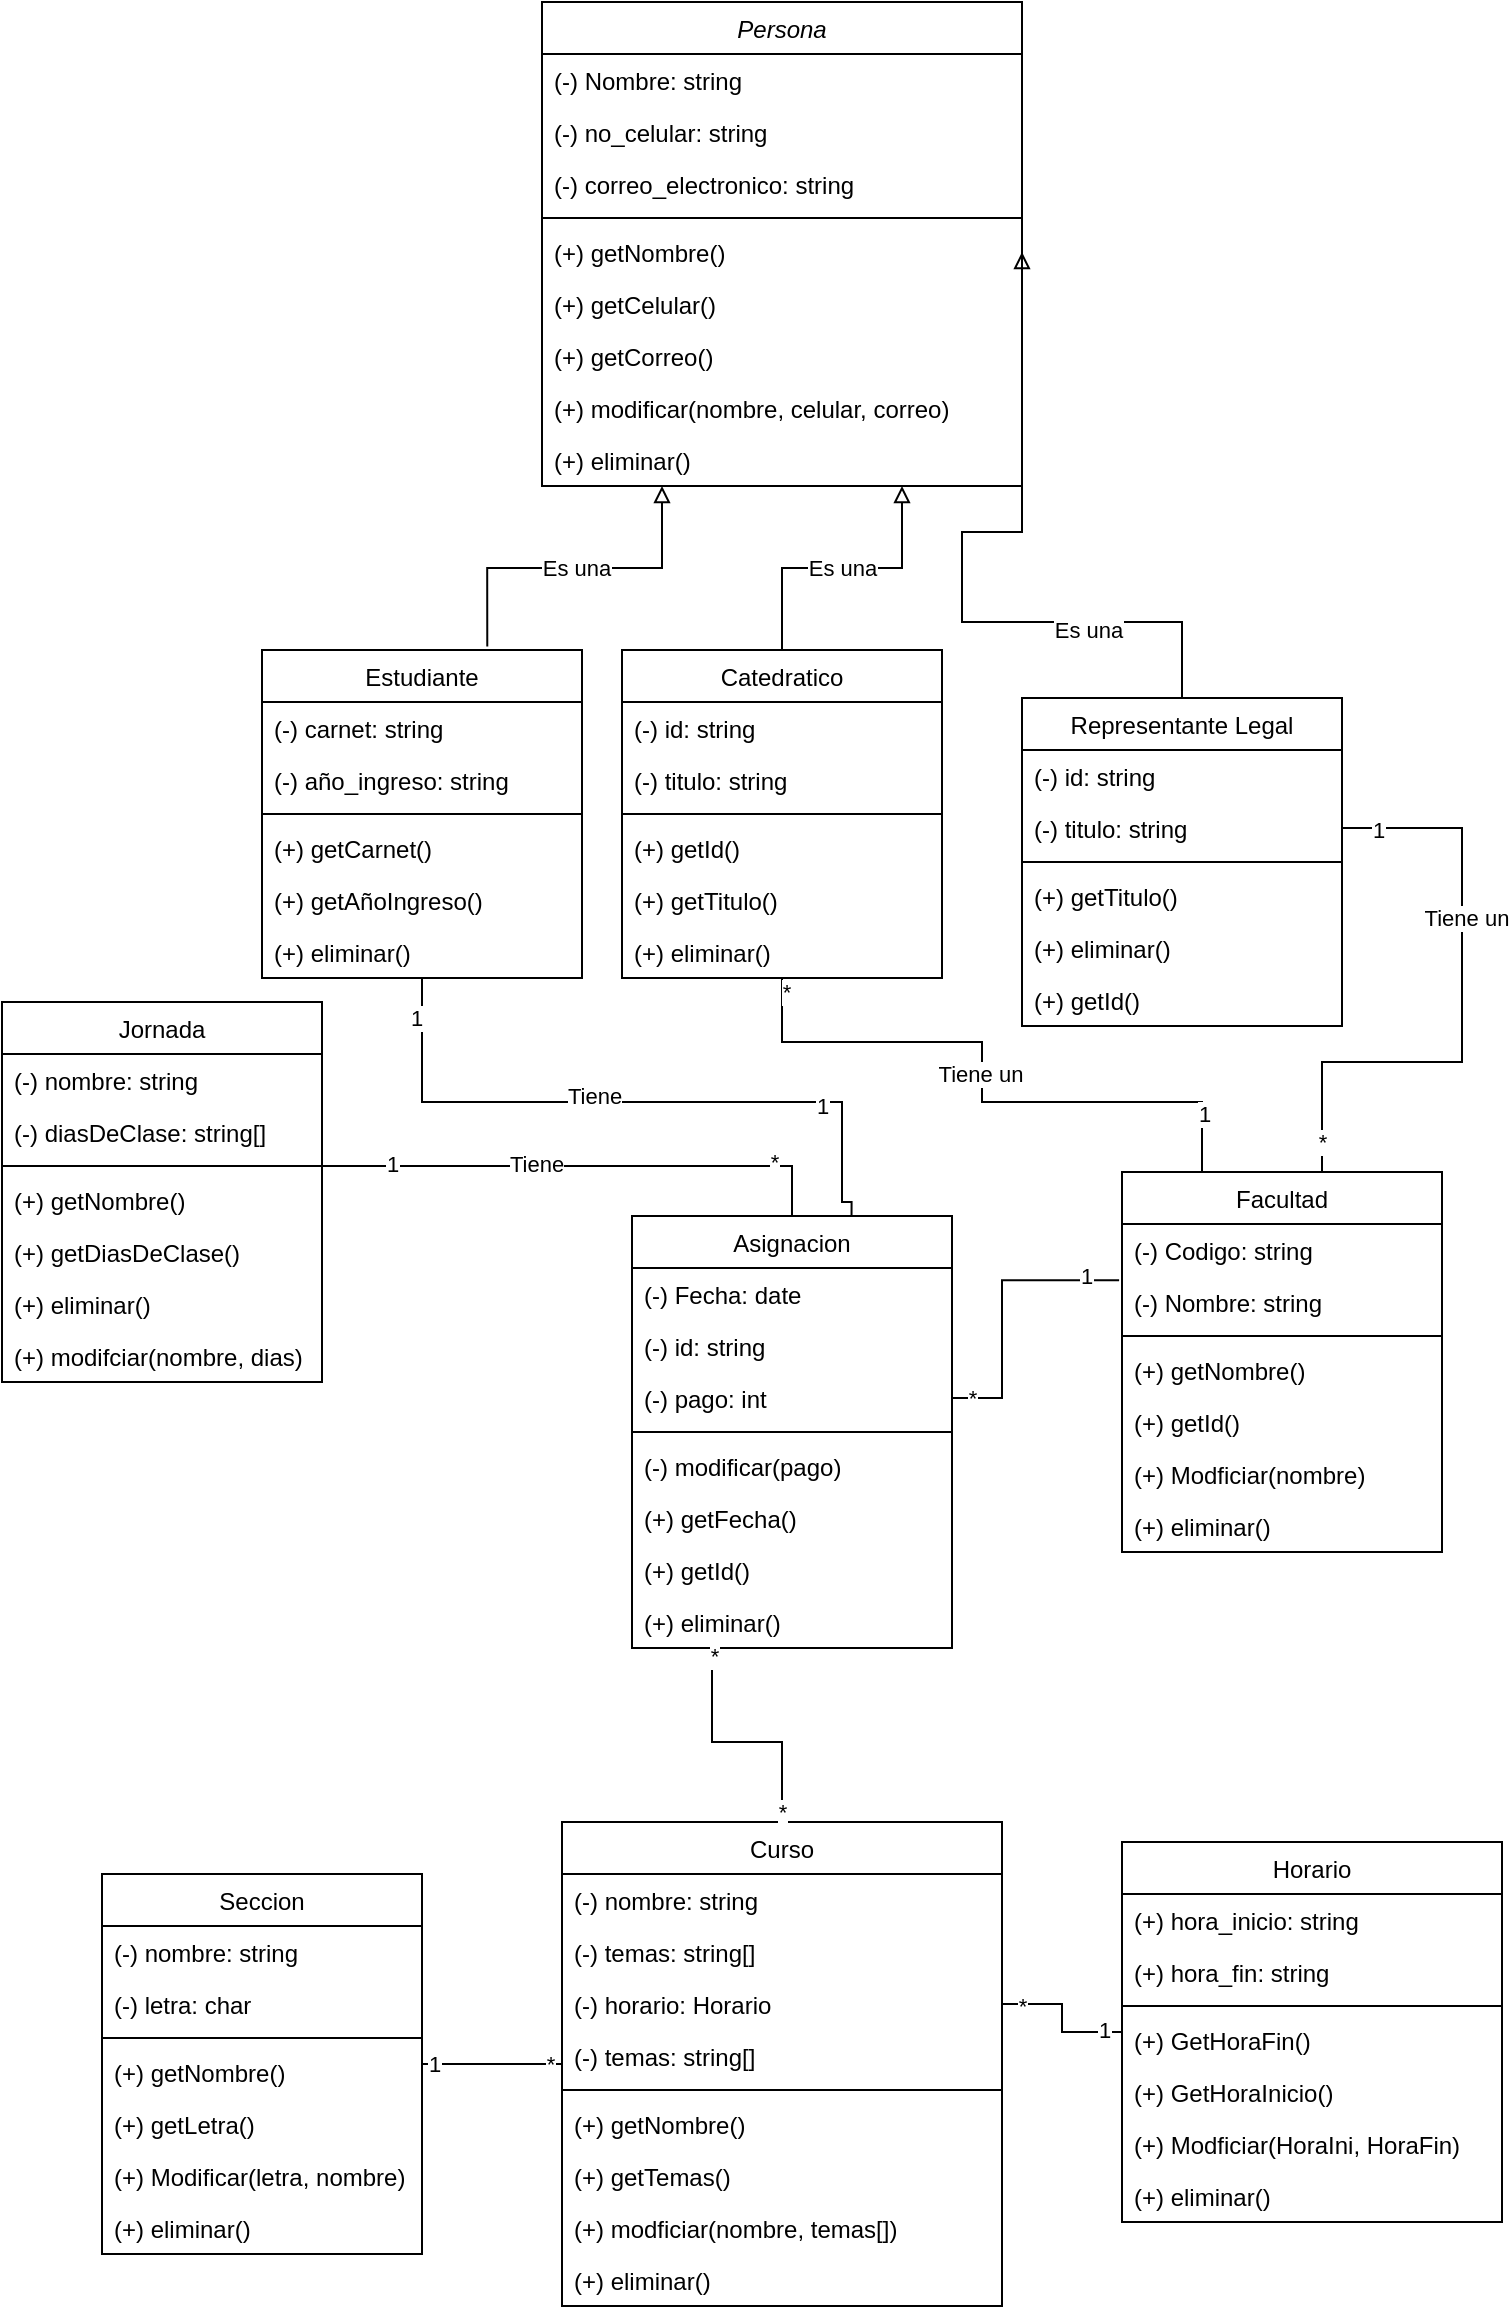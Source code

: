 <mxfile version="20.2.7" type="device"><diagram id="C5RBs43oDa-KdzZeNtuy" name="Page-1"><mxGraphModel dx="1751" dy="2691" grid="1" gridSize="10" guides="1" tooltips="1" connect="1" arrows="1" fold="1" page="1" pageScale="1" pageWidth="827" pageHeight="1169" math="0" shadow="0"><root><mxCell id="WIyWlLk6GJQsqaUBKTNV-0"/><mxCell id="WIyWlLk6GJQsqaUBKTNV-1" parent="WIyWlLk6GJQsqaUBKTNV-0"/><mxCell id="zkfFHV4jXpPFQw0GAbJ--0" value="Persona" style="swimlane;fontStyle=2;align=center;verticalAlign=top;childLayout=stackLayout;horizontal=1;startSize=26;horizontalStack=0;resizeParent=1;resizeLast=0;collapsible=1;marginBottom=0;rounded=0;shadow=0;strokeWidth=1;" parent="WIyWlLk6GJQsqaUBKTNV-1" vertex="1"><mxGeometry x="180" y="-190" width="240" height="242" as="geometry"><mxRectangle x="230" y="140" width="160" height="26" as="alternateBounds"/></mxGeometry></mxCell><mxCell id="zkfFHV4jXpPFQw0GAbJ--1" value="(-) Nombre: string" style="text;align=left;verticalAlign=top;spacingLeft=4;spacingRight=4;overflow=hidden;rotatable=0;points=[[0,0.5],[1,0.5]];portConstraint=eastwest;" parent="zkfFHV4jXpPFQw0GAbJ--0" vertex="1"><mxGeometry y="26" width="240" height="26" as="geometry"/></mxCell><mxCell id="zkfFHV4jXpPFQw0GAbJ--2" value="(-) no_celular: string" style="text;align=left;verticalAlign=top;spacingLeft=4;spacingRight=4;overflow=hidden;rotatable=0;points=[[0,0.5],[1,0.5]];portConstraint=eastwest;rounded=0;shadow=0;html=0;" parent="zkfFHV4jXpPFQw0GAbJ--0" vertex="1"><mxGeometry y="52" width="240" height="26" as="geometry"/></mxCell><mxCell id="zkfFHV4jXpPFQw0GAbJ--3" value="(-) correo_electronico: string" style="text;align=left;verticalAlign=top;spacingLeft=4;spacingRight=4;overflow=hidden;rotatable=0;points=[[0,0.5],[1,0.5]];portConstraint=eastwest;rounded=0;shadow=0;html=0;" parent="zkfFHV4jXpPFQw0GAbJ--0" vertex="1"><mxGeometry y="78" width="240" height="26" as="geometry"/></mxCell><mxCell id="zkfFHV4jXpPFQw0GAbJ--4" value="" style="line;html=1;strokeWidth=1;align=left;verticalAlign=middle;spacingTop=-1;spacingLeft=3;spacingRight=3;rotatable=0;labelPosition=right;points=[];portConstraint=eastwest;" parent="zkfFHV4jXpPFQw0GAbJ--0" vertex="1"><mxGeometry y="104" width="240" height="8" as="geometry"/></mxCell><mxCell id="zkfFHV4jXpPFQw0GAbJ--5" value="(+) getNombre()" style="text;align=left;verticalAlign=top;spacingLeft=4;spacingRight=4;overflow=hidden;rotatable=0;points=[[0,0.5],[1,0.5]];portConstraint=eastwest;" parent="zkfFHV4jXpPFQw0GAbJ--0" vertex="1"><mxGeometry y="112" width="240" height="26" as="geometry"/></mxCell><mxCell id="XWYPdq-1ARUW7mtsrhJy-68" value="(+) getCelular()" style="text;align=left;verticalAlign=top;spacingLeft=4;spacingRight=4;overflow=hidden;rotatable=0;points=[[0,0.5],[1,0.5]];portConstraint=eastwest;" parent="zkfFHV4jXpPFQw0GAbJ--0" vertex="1"><mxGeometry y="138" width="240" height="26" as="geometry"/></mxCell><mxCell id="XWYPdq-1ARUW7mtsrhJy-70" value="(+) getCorreo()" style="text;align=left;verticalAlign=top;spacingLeft=4;spacingRight=4;overflow=hidden;rotatable=0;points=[[0,0.5],[1,0.5]];portConstraint=eastwest;" parent="zkfFHV4jXpPFQw0GAbJ--0" vertex="1"><mxGeometry y="164" width="240" height="26" as="geometry"/></mxCell><mxCell id="XWYPdq-1ARUW7mtsrhJy-69" value="(+) modificar(nombre, celular, correo)" style="text;align=left;verticalAlign=top;spacingLeft=4;spacingRight=4;overflow=hidden;rotatable=0;points=[[0,0.5],[1,0.5]];portConstraint=eastwest;" parent="zkfFHV4jXpPFQw0GAbJ--0" vertex="1"><mxGeometry y="190" width="240" height="26" as="geometry"/></mxCell><mxCell id="XWYPdq-1ARUW7mtsrhJy-122" value="(+) eliminar()" style="text;align=left;verticalAlign=top;spacingLeft=4;spacingRight=4;overflow=hidden;rotatable=0;points=[[0,0.5],[1,0.5]];portConstraint=eastwest;" parent="zkfFHV4jXpPFQw0GAbJ--0" vertex="1"><mxGeometry y="216" width="240" height="26" as="geometry"/></mxCell><mxCell id="zkfFHV4jXpPFQw0GAbJ--6" value="Representante Legal" style="swimlane;fontStyle=0;align=center;verticalAlign=top;childLayout=stackLayout;horizontal=1;startSize=26;horizontalStack=0;resizeParent=1;resizeLast=0;collapsible=1;marginBottom=0;rounded=0;shadow=0;strokeWidth=1;" parent="WIyWlLk6GJQsqaUBKTNV-1" vertex="1"><mxGeometry x="420" y="158" width="160" height="164" as="geometry"><mxRectangle x="130" y="380" width="160" height="26" as="alternateBounds"/></mxGeometry></mxCell><mxCell id="XWYPdq-1ARUW7mtsrhJy-78" value="(-) id: string" style="text;align=left;verticalAlign=top;spacingLeft=4;spacingRight=4;overflow=hidden;rotatable=0;points=[[0,0.5],[1,0.5]];portConstraint=eastwest;" parent="zkfFHV4jXpPFQw0GAbJ--6" vertex="1"><mxGeometry y="26" width="160" height="26" as="geometry"/></mxCell><mxCell id="XWYPdq-1ARUW7mtsrhJy-79" value="(-) titulo: string" style="text;align=left;verticalAlign=top;spacingLeft=4;spacingRight=4;overflow=hidden;rotatable=0;points=[[0,0.5],[1,0.5]];portConstraint=eastwest;" parent="zkfFHV4jXpPFQw0GAbJ--6" vertex="1"><mxGeometry y="52" width="160" height="26" as="geometry"/></mxCell><mxCell id="zkfFHV4jXpPFQw0GAbJ--9" value="" style="line;html=1;strokeWidth=1;align=left;verticalAlign=middle;spacingTop=-1;spacingLeft=3;spacingRight=3;rotatable=0;labelPosition=right;points=[];portConstraint=eastwest;" parent="zkfFHV4jXpPFQw0GAbJ--6" vertex="1"><mxGeometry y="78" width="160" height="8" as="geometry"/></mxCell><mxCell id="XWYPdq-1ARUW7mtsrhJy-81" value="(+) getTitulo()" style="text;align=left;verticalAlign=top;spacingLeft=4;spacingRight=4;overflow=hidden;rotatable=0;points=[[0,0.5],[1,0.5]];portConstraint=eastwest;" parent="zkfFHV4jXpPFQw0GAbJ--6" vertex="1"><mxGeometry y="86" width="160" height="26" as="geometry"/></mxCell><mxCell id="XWYPdq-1ARUW7mtsrhJy-125" value="(+) eliminar()" style="text;align=left;verticalAlign=top;spacingLeft=4;spacingRight=4;overflow=hidden;rotatable=0;points=[[0,0.5],[1,0.5]];portConstraint=eastwest;" parent="zkfFHV4jXpPFQw0GAbJ--6" vertex="1"><mxGeometry y="112" width="160" height="26" as="geometry"/></mxCell><mxCell id="XWYPdq-1ARUW7mtsrhJy-80" value="(+) getId()" style="text;align=left;verticalAlign=top;spacingLeft=4;spacingRight=4;overflow=hidden;rotatable=0;points=[[0,0.5],[1,0.5]];portConstraint=eastwest;" parent="zkfFHV4jXpPFQw0GAbJ--6" vertex="1"><mxGeometry y="138" width="160" height="26" as="geometry"/></mxCell><mxCell id="XWYPdq-1ARUW7mtsrhJy-31" value="Es una" style="edgeStyle=orthogonalEdgeStyle;rounded=0;orthogonalLoop=1;jettySize=auto;html=1;endArrow=block;endFill=0;exitX=0.704;exitY=-0.011;exitDx=0;exitDy=0;exitPerimeter=0;entryX=0.25;entryY=1;entryDx=0;entryDy=0;" parent="WIyWlLk6GJQsqaUBKTNV-1" source="zkfFHV4jXpPFQw0GAbJ--13" target="zkfFHV4jXpPFQw0GAbJ--0" edge="1"><mxGeometry relative="1" as="geometry"><mxPoint x="210" y="100" as="targetPoint"/></mxGeometry></mxCell><mxCell id="XWYPdq-1ARUW7mtsrhJy-34" style="edgeStyle=orthogonalEdgeStyle;rounded=0;orthogonalLoop=1;jettySize=auto;html=1;endArrow=none;endFill=0;exitX=0.5;exitY=1;exitDx=0;exitDy=0;entryX=0.686;entryY=0.008;entryDx=0;entryDy=0;entryPerimeter=0;" parent="WIyWlLk6GJQsqaUBKTNV-1" source="zkfFHV4jXpPFQw0GAbJ--13" target="XWYPdq-1ARUW7mtsrhJy-21" edge="1"><mxGeometry relative="1" as="geometry"><mxPoint x="160" y="290" as="sourcePoint"/><mxPoint x="280" y="410" as="targetPoint"/><Array as="points"><mxPoint x="120" y="360"/><mxPoint x="330" y="360"/><mxPoint x="330" y="410"/><mxPoint x="335" y="410"/></Array></mxGeometry></mxCell><mxCell id="XWYPdq-1ARUW7mtsrhJy-35" value="1" style="edgeLabel;html=1;align=center;verticalAlign=middle;resizable=0;points=[];" parent="XWYPdq-1ARUW7mtsrhJy-34" vertex="1" connectable="0"><mxGeometry x="-0.881" y="-3" relative="1" as="geometry"><mxPoint as="offset"/></mxGeometry></mxCell><mxCell id="XWYPdq-1ARUW7mtsrhJy-36" value="1" style="edgeLabel;html=1;align=center;verticalAlign=middle;resizable=0;points=[];" parent="XWYPdq-1ARUW7mtsrhJy-34" vertex="1" connectable="0"><mxGeometry x="0.558" y="-2" relative="1" as="geometry"><mxPoint as="offset"/></mxGeometry></mxCell><mxCell id="2tqpC1CaDsVw45sl_A3p-6" value="Tiene" style="edgeLabel;html=1;align=center;verticalAlign=middle;resizable=0;points=[];" vertex="1" connectable="0" parent="XWYPdq-1ARUW7mtsrhJy-34"><mxGeometry x="-0.118" y="3" relative="1" as="geometry"><mxPoint as="offset"/></mxGeometry></mxCell><mxCell id="zkfFHV4jXpPFQw0GAbJ--13" value="Estudiante" style="swimlane;fontStyle=0;align=center;verticalAlign=top;childLayout=stackLayout;horizontal=1;startSize=26;horizontalStack=0;resizeParent=1;resizeLast=0;collapsible=1;marginBottom=0;rounded=0;shadow=0;strokeWidth=1;" parent="WIyWlLk6GJQsqaUBKTNV-1" vertex="1"><mxGeometry x="40" y="134" width="160" height="164" as="geometry"><mxRectangle x="340" y="380" width="170" height="26" as="alternateBounds"/></mxGeometry></mxCell><mxCell id="zkfFHV4jXpPFQw0GAbJ--14" value="(-) carnet: string" style="text;align=left;verticalAlign=top;spacingLeft=4;spacingRight=4;overflow=hidden;rotatable=0;points=[[0,0.5],[1,0.5]];portConstraint=eastwest;" parent="zkfFHV4jXpPFQw0GAbJ--13" vertex="1"><mxGeometry y="26" width="160" height="26" as="geometry"/></mxCell><mxCell id="XWYPdq-1ARUW7mtsrhJy-71" value="(-) año_ingreso: string" style="text;align=left;verticalAlign=top;spacingLeft=4;spacingRight=4;overflow=hidden;rotatable=0;points=[[0,0.5],[1,0.5]];portConstraint=eastwest;" parent="zkfFHV4jXpPFQw0GAbJ--13" vertex="1"><mxGeometry y="52" width="160" height="26" as="geometry"/></mxCell><mxCell id="zkfFHV4jXpPFQw0GAbJ--15" value="" style="line;html=1;strokeWidth=1;align=left;verticalAlign=middle;spacingTop=-1;spacingLeft=3;spacingRight=3;rotatable=0;labelPosition=right;points=[];portConstraint=eastwest;" parent="zkfFHV4jXpPFQw0GAbJ--13" vertex="1"><mxGeometry y="78" width="160" height="8" as="geometry"/></mxCell><mxCell id="XWYPdq-1ARUW7mtsrhJy-73" value="(+) getCarnet()" style="text;align=left;verticalAlign=top;spacingLeft=4;spacingRight=4;overflow=hidden;rotatable=0;points=[[0,0.5],[1,0.5]];portConstraint=eastwest;" parent="zkfFHV4jXpPFQw0GAbJ--13" vertex="1"><mxGeometry y="86" width="160" height="26" as="geometry"/></mxCell><mxCell id="XWYPdq-1ARUW7mtsrhJy-72" value="(+) getAñoIngreso()" style="text;align=left;verticalAlign=top;spacingLeft=4;spacingRight=4;overflow=hidden;rotatable=0;points=[[0,0.5],[1,0.5]];portConstraint=eastwest;" parent="zkfFHV4jXpPFQw0GAbJ--13" vertex="1"><mxGeometry y="112" width="160" height="26" as="geometry"/></mxCell><mxCell id="XWYPdq-1ARUW7mtsrhJy-123" value="(+) eliminar()" style="text;align=left;verticalAlign=top;spacingLeft=4;spacingRight=4;overflow=hidden;rotatable=0;points=[[0,0.5],[1,0.5]];portConstraint=eastwest;" parent="zkfFHV4jXpPFQw0GAbJ--13" vertex="1"><mxGeometry y="138" width="160" height="26" as="geometry"/></mxCell><mxCell id="XWYPdq-1ARUW7mtsrhJy-30" value="Es una" style="edgeStyle=orthogonalEdgeStyle;rounded=0;orthogonalLoop=1;jettySize=auto;html=1;endArrow=block;endFill=0;entryX=0.75;entryY=1;entryDx=0;entryDy=0;" parent="WIyWlLk6GJQsqaUBKTNV-1" source="XWYPdq-1ARUW7mtsrhJy-3" target="zkfFHV4jXpPFQw0GAbJ--0" edge="1"><mxGeometry relative="1" as="geometry"><mxPoint x="310" y="170" as="targetPoint"/></mxGeometry></mxCell><mxCell id="2tqpC1CaDsVw45sl_A3p-8" style="edgeStyle=orthogonalEdgeStyle;rounded=0;orthogonalLoop=1;jettySize=auto;html=1;entryX=0.25;entryY=0;entryDx=0;entryDy=0;endArrow=none;endFill=0;" edge="1" parent="WIyWlLk6GJQsqaUBKTNV-1" source="XWYPdq-1ARUW7mtsrhJy-3" target="XWYPdq-1ARUW7mtsrhJy-6"><mxGeometry relative="1" as="geometry"><Array as="points"><mxPoint x="300" y="330"/><mxPoint x="400" y="330"/><mxPoint x="400" y="360"/><mxPoint x="510" y="360"/></Array></mxGeometry></mxCell><mxCell id="2tqpC1CaDsVw45sl_A3p-9" value="Tiene un" style="edgeLabel;html=1;align=center;verticalAlign=middle;resizable=0;points=[];" vertex="1" connectable="0" parent="2tqpC1CaDsVw45sl_A3p-8"><mxGeometry x="-0.036" y="-1" relative="1" as="geometry"><mxPoint as="offset"/></mxGeometry></mxCell><mxCell id="2tqpC1CaDsVw45sl_A3p-10" value="1" style="edgeLabel;html=1;align=center;verticalAlign=middle;resizable=0;points=[];" vertex="1" connectable="0" parent="2tqpC1CaDsVw45sl_A3p-8"><mxGeometry x="0.811" y="1" relative="1" as="geometry"><mxPoint as="offset"/></mxGeometry></mxCell><mxCell id="2tqpC1CaDsVw45sl_A3p-11" value="*" style="edgeLabel;html=1;align=center;verticalAlign=middle;resizable=0;points=[];" vertex="1" connectable="0" parent="2tqpC1CaDsVw45sl_A3p-8"><mxGeometry x="-0.959" y="2" relative="1" as="geometry"><mxPoint as="offset"/></mxGeometry></mxCell><mxCell id="XWYPdq-1ARUW7mtsrhJy-3" value="Catedratico" style="swimlane;fontStyle=0;align=center;verticalAlign=top;childLayout=stackLayout;horizontal=1;startSize=26;horizontalStack=0;resizeParent=1;resizeLast=0;collapsible=1;marginBottom=0;rounded=0;shadow=0;strokeWidth=1;" parent="WIyWlLk6GJQsqaUBKTNV-1" vertex="1"><mxGeometry x="220" y="134" width="160" height="164" as="geometry"><mxRectangle x="340" y="380" width="170" height="26" as="alternateBounds"/></mxGeometry></mxCell><mxCell id="XWYPdq-1ARUW7mtsrhJy-4" value="(-) id: string" style="text;align=left;verticalAlign=top;spacingLeft=4;spacingRight=4;overflow=hidden;rotatable=0;points=[[0,0.5],[1,0.5]];portConstraint=eastwest;" parent="XWYPdq-1ARUW7mtsrhJy-3" vertex="1"><mxGeometry y="26" width="160" height="26" as="geometry"/></mxCell><mxCell id="XWYPdq-1ARUW7mtsrhJy-76" value="(-) titulo: string" style="text;align=left;verticalAlign=top;spacingLeft=4;spacingRight=4;overflow=hidden;rotatable=0;points=[[0,0.5],[1,0.5]];portConstraint=eastwest;" parent="XWYPdq-1ARUW7mtsrhJy-3" vertex="1"><mxGeometry y="52" width="160" height="26" as="geometry"/></mxCell><mxCell id="XWYPdq-1ARUW7mtsrhJy-5" value="" style="line;html=1;strokeWidth=1;align=left;verticalAlign=middle;spacingTop=-1;spacingLeft=3;spacingRight=3;rotatable=0;labelPosition=right;points=[];portConstraint=eastwest;" parent="XWYPdq-1ARUW7mtsrhJy-3" vertex="1"><mxGeometry y="78" width="160" height="8" as="geometry"/></mxCell><mxCell id="XWYPdq-1ARUW7mtsrhJy-77" value="(+) getId()" style="text;align=left;verticalAlign=top;spacingLeft=4;spacingRight=4;overflow=hidden;rotatable=0;points=[[0,0.5],[1,0.5]];portConstraint=eastwest;" parent="XWYPdq-1ARUW7mtsrhJy-3" vertex="1"><mxGeometry y="86" width="160" height="26" as="geometry"/></mxCell><mxCell id="XWYPdq-1ARUW7mtsrhJy-75" value="(+) getTitulo()" style="text;align=left;verticalAlign=top;spacingLeft=4;spacingRight=4;overflow=hidden;rotatable=0;points=[[0,0.5],[1,0.5]];portConstraint=eastwest;" parent="XWYPdq-1ARUW7mtsrhJy-3" vertex="1"><mxGeometry y="112" width="160" height="26" as="geometry"/></mxCell><mxCell id="XWYPdq-1ARUW7mtsrhJy-124" value="(+) eliminar()" style="text;align=left;verticalAlign=top;spacingLeft=4;spacingRight=4;overflow=hidden;rotatable=0;points=[[0,0.5],[1,0.5]];portConstraint=eastwest;" parent="XWYPdq-1ARUW7mtsrhJy-3" vertex="1"><mxGeometry y="138" width="160" height="26" as="geometry"/></mxCell><mxCell id="XWYPdq-1ARUW7mtsrhJy-44" style="edgeStyle=orthogonalEdgeStyle;rounded=0;orthogonalLoop=1;jettySize=auto;html=1;entryX=1;entryY=0.5;entryDx=0;entryDy=0;endArrow=none;endFill=0;exitX=-0.009;exitY=0.082;exitDx=0;exitDy=0;exitPerimeter=0;" parent="WIyWlLk6GJQsqaUBKTNV-1" source="XWYPdq-1ARUW7mtsrhJy-114" edge="1"><mxGeometry relative="1" as="geometry"><mxPoint x="440" y="449" as="sourcePoint"/><mxPoint x="385" y="508" as="targetPoint"/><Array as="points"><mxPoint x="410" y="449"/><mxPoint x="410" y="508"/></Array></mxGeometry></mxCell><mxCell id="XWYPdq-1ARUW7mtsrhJy-61" value="1" style="edgeLabel;html=1;align=center;verticalAlign=middle;resizable=0;points=[];" parent="XWYPdq-1ARUW7mtsrhJy-44" vertex="1" connectable="0"><mxGeometry x="-0.768" y="-2" relative="1" as="geometry"><mxPoint as="offset"/></mxGeometry></mxCell><mxCell id="XWYPdq-1ARUW7mtsrhJy-62" value="*" style="edgeLabel;html=1;align=center;verticalAlign=middle;resizable=0;points=[];" parent="XWYPdq-1ARUW7mtsrhJy-44" vertex="1" connectable="0"><mxGeometry x="0.857" relative="1" as="geometry"><mxPoint as="offset"/></mxGeometry></mxCell><mxCell id="XWYPdq-1ARUW7mtsrhJy-6" value="Facultad" style="swimlane;fontStyle=0;align=center;verticalAlign=top;childLayout=stackLayout;horizontal=1;startSize=26;horizontalStack=0;resizeParent=1;resizeLast=0;collapsible=1;marginBottom=0;rounded=0;shadow=0;strokeWidth=1;" parent="WIyWlLk6GJQsqaUBKTNV-1" vertex="1"><mxGeometry x="470" y="395" width="160" height="190" as="geometry"><mxRectangle x="340" y="380" width="170" height="26" as="alternateBounds"/></mxGeometry></mxCell><mxCell id="XWYPdq-1ARUW7mtsrhJy-119" value="(-) Codigo: string" style="text;align=left;verticalAlign=top;spacingLeft=4;spacingRight=4;overflow=hidden;rotatable=0;points=[[0,0.5],[1,0.5]];portConstraint=eastwest;" parent="XWYPdq-1ARUW7mtsrhJy-6" vertex="1"><mxGeometry y="26" width="160" height="26" as="geometry"/></mxCell><mxCell id="XWYPdq-1ARUW7mtsrhJy-114" value="(-) Nombre: string" style="text;align=left;verticalAlign=top;spacingLeft=4;spacingRight=4;overflow=hidden;rotatable=0;points=[[0,0.5],[1,0.5]];portConstraint=eastwest;" parent="XWYPdq-1ARUW7mtsrhJy-6" vertex="1"><mxGeometry y="52" width="160" height="26" as="geometry"/></mxCell><mxCell id="XWYPdq-1ARUW7mtsrhJy-8" value="" style="line;html=1;strokeWidth=1;align=left;verticalAlign=middle;spacingTop=-1;spacingLeft=3;spacingRight=3;rotatable=0;labelPosition=right;points=[];portConstraint=eastwest;" parent="XWYPdq-1ARUW7mtsrhJy-6" vertex="1"><mxGeometry y="78" width="160" height="8" as="geometry"/></mxCell><mxCell id="XWYPdq-1ARUW7mtsrhJy-115" value="(+) getNombre()" style="text;align=left;verticalAlign=top;spacingLeft=4;spacingRight=4;overflow=hidden;rotatable=0;points=[[0,0.5],[1,0.5]];portConstraint=eastwest;" parent="XWYPdq-1ARUW7mtsrhJy-6" vertex="1"><mxGeometry y="86" width="160" height="26" as="geometry"/></mxCell><mxCell id="XWYPdq-1ARUW7mtsrhJy-120" value="(+) getId()" style="text;align=left;verticalAlign=top;spacingLeft=4;spacingRight=4;overflow=hidden;rotatable=0;points=[[0,0.5],[1,0.5]];portConstraint=eastwest;" parent="XWYPdq-1ARUW7mtsrhJy-6" vertex="1"><mxGeometry y="112" width="160" height="26" as="geometry"/></mxCell><mxCell id="XWYPdq-1ARUW7mtsrhJy-121" value="(+) Modficiar(nombre)" style="text;align=left;verticalAlign=top;spacingLeft=4;spacingRight=4;overflow=hidden;rotatable=0;points=[[0,0.5],[1,0.5]];portConstraint=eastwest;" parent="XWYPdq-1ARUW7mtsrhJy-6" vertex="1"><mxGeometry y="138" width="160" height="26" as="geometry"/></mxCell><mxCell id="XWYPdq-1ARUW7mtsrhJy-131" value="(+) eliminar()" style="text;align=left;verticalAlign=top;spacingLeft=4;spacingRight=4;overflow=hidden;rotatable=0;points=[[0,0.5],[1,0.5]];portConstraint=eastwest;" parent="XWYPdq-1ARUW7mtsrhJy-6" vertex="1"><mxGeometry y="164" width="160" height="26" as="geometry"/></mxCell><mxCell id="XWYPdq-1ARUW7mtsrhJy-9" value="Curso" style="swimlane;fontStyle=0;align=center;verticalAlign=top;childLayout=stackLayout;horizontal=1;startSize=26;horizontalStack=0;resizeParent=1;resizeLast=0;collapsible=1;marginBottom=0;rounded=0;shadow=0;strokeWidth=1;" parent="WIyWlLk6GJQsqaUBKTNV-1" vertex="1"><mxGeometry x="190" y="720" width="220" height="242" as="geometry"><mxRectangle x="340" y="380" width="170" height="26" as="alternateBounds"/></mxGeometry></mxCell><mxCell id="XWYPdq-1ARUW7mtsrhJy-92" value="(-) nombre: string" style="text;align=left;verticalAlign=top;spacingLeft=4;spacingRight=4;overflow=hidden;rotatable=0;points=[[0,0.5],[1,0.5]];portConstraint=eastwest;" parent="XWYPdq-1ARUW7mtsrhJy-9" vertex="1"><mxGeometry y="26" width="220" height="26" as="geometry"/></mxCell><mxCell id="XWYPdq-1ARUW7mtsrhJy-95" value="(-) temas: string[]" style="text;align=left;verticalAlign=top;spacingLeft=4;spacingRight=4;overflow=hidden;rotatable=0;points=[[0,0.5],[1,0.5]];portConstraint=eastwest;" parent="XWYPdq-1ARUW7mtsrhJy-9" vertex="1"><mxGeometry y="52" width="220" height="26" as="geometry"/></mxCell><mxCell id="feKUanjKmg5K_oWBS_IT-1" value="(-) horario: Horario" style="text;align=left;verticalAlign=top;spacingLeft=4;spacingRight=4;overflow=hidden;rotatable=0;points=[[0,0.5],[1,0.5]];portConstraint=eastwest;" parent="XWYPdq-1ARUW7mtsrhJy-9" vertex="1"><mxGeometry y="78" width="220" height="26" as="geometry"/></mxCell><mxCell id="feKUanjKmg5K_oWBS_IT-2" value="(-) temas: string[]" style="text;align=left;verticalAlign=top;spacingLeft=4;spacingRight=4;overflow=hidden;rotatable=0;points=[[0,0.5],[1,0.5]];portConstraint=eastwest;" parent="XWYPdq-1ARUW7mtsrhJy-9" vertex="1"><mxGeometry y="104" width="220" height="26" as="geometry"/></mxCell><mxCell id="XWYPdq-1ARUW7mtsrhJy-11" value="" style="line;html=1;strokeWidth=1;align=left;verticalAlign=middle;spacingTop=-1;spacingLeft=3;spacingRight=3;rotatable=0;labelPosition=right;points=[];portConstraint=eastwest;" parent="XWYPdq-1ARUW7mtsrhJy-9" vertex="1"><mxGeometry y="130" width="220" height="8" as="geometry"/></mxCell><mxCell id="XWYPdq-1ARUW7mtsrhJy-94" value="(+) getNombre()" style="text;align=left;verticalAlign=top;spacingLeft=4;spacingRight=4;overflow=hidden;rotatable=0;points=[[0,0.5],[1,0.5]];portConstraint=eastwest;" parent="XWYPdq-1ARUW7mtsrhJy-9" vertex="1"><mxGeometry y="138" width="220" height="26" as="geometry"/></mxCell><mxCell id="XWYPdq-1ARUW7mtsrhJy-97" value="(+) getTemas()" style="text;align=left;verticalAlign=top;spacingLeft=4;spacingRight=4;overflow=hidden;rotatable=0;points=[[0,0.5],[1,0.5]];portConstraint=eastwest;" parent="XWYPdq-1ARUW7mtsrhJy-9" vertex="1"><mxGeometry y="164" width="220" height="26" as="geometry"/></mxCell><mxCell id="XWYPdq-1ARUW7mtsrhJy-98" value="(+) modficiar(nombre, temas[])" style="text;align=left;verticalAlign=top;spacingLeft=4;spacingRight=4;overflow=hidden;rotatable=0;points=[[0,0.5],[1,0.5]];portConstraint=eastwest;" parent="XWYPdq-1ARUW7mtsrhJy-9" vertex="1"><mxGeometry y="190" width="220" height="26" as="geometry"/></mxCell><mxCell id="XWYPdq-1ARUW7mtsrhJy-128" value="(+) eliminar()" style="text;align=left;verticalAlign=top;spacingLeft=4;spacingRight=4;overflow=hidden;rotatable=0;points=[[0,0.5],[1,0.5]];portConstraint=eastwest;" parent="XWYPdq-1ARUW7mtsrhJy-9" vertex="1"><mxGeometry y="216" width="220" height="26" as="geometry"/></mxCell><mxCell id="XWYPdq-1ARUW7mtsrhJy-39" style="edgeStyle=orthogonalEdgeStyle;rounded=0;orthogonalLoop=1;jettySize=auto;html=1;endArrow=none;endFill=0;" parent="WIyWlLk6GJQsqaUBKTNV-1" source="XWYPdq-1ARUW7mtsrhJy-12" target="XWYPdq-1ARUW7mtsrhJy-9" edge="1"><mxGeometry relative="1" as="geometry"/></mxCell><mxCell id="XWYPdq-1ARUW7mtsrhJy-52" value="1" style="edgeLabel;html=1;align=center;verticalAlign=middle;resizable=0;points=[];" parent="XWYPdq-1ARUW7mtsrhJy-39" vertex="1" connectable="0"><mxGeometry x="-0.822" relative="1" as="geometry"><mxPoint as="offset"/></mxGeometry></mxCell><mxCell id="XWYPdq-1ARUW7mtsrhJy-53" value="*" style="edgeLabel;html=1;align=center;verticalAlign=middle;resizable=0;points=[];" parent="XWYPdq-1ARUW7mtsrhJy-39" vertex="1" connectable="0"><mxGeometry x="0.826" relative="1" as="geometry"><mxPoint as="offset"/></mxGeometry></mxCell><mxCell id="XWYPdq-1ARUW7mtsrhJy-12" value="Seccion" style="swimlane;fontStyle=0;align=center;verticalAlign=top;childLayout=stackLayout;horizontal=1;startSize=26;horizontalStack=0;resizeParent=1;resizeLast=0;collapsible=1;marginBottom=0;rounded=0;shadow=0;strokeWidth=1;" parent="WIyWlLk6GJQsqaUBKTNV-1" vertex="1"><mxGeometry x="-40" y="746" width="160" height="190" as="geometry"><mxRectangle x="340" y="380" width="170" height="26" as="alternateBounds"/></mxGeometry></mxCell><mxCell id="XWYPdq-1ARUW7mtsrhJy-89" value="(-) nombre: string" style="text;align=left;verticalAlign=top;spacingLeft=4;spacingRight=4;overflow=hidden;rotatable=0;points=[[0,0.5],[1,0.5]];portConstraint=eastwest;" parent="XWYPdq-1ARUW7mtsrhJy-12" vertex="1"><mxGeometry y="26" width="160" height="26" as="geometry"/></mxCell><mxCell id="XWYPdq-1ARUW7mtsrhJy-13" value="(-) letra: char" style="text;align=left;verticalAlign=top;spacingLeft=4;spacingRight=4;overflow=hidden;rotatable=0;points=[[0,0.5],[1,0.5]];portConstraint=eastwest;" parent="XWYPdq-1ARUW7mtsrhJy-12" vertex="1"><mxGeometry y="52" width="160" height="26" as="geometry"/></mxCell><mxCell id="XWYPdq-1ARUW7mtsrhJy-14" value="" style="line;html=1;strokeWidth=1;align=left;verticalAlign=middle;spacingTop=-1;spacingLeft=3;spacingRight=3;rotatable=0;labelPosition=right;points=[];portConstraint=eastwest;" parent="XWYPdq-1ARUW7mtsrhJy-12" vertex="1"><mxGeometry y="78" width="160" height="8" as="geometry"/></mxCell><mxCell id="XWYPdq-1ARUW7mtsrhJy-90" value="(+) getNombre()" style="text;align=left;verticalAlign=top;spacingLeft=4;spacingRight=4;overflow=hidden;rotatable=0;points=[[0,0.5],[1,0.5]];portConstraint=eastwest;" parent="XWYPdq-1ARUW7mtsrhJy-12" vertex="1"><mxGeometry y="86" width="160" height="26" as="geometry"/></mxCell><mxCell id="XWYPdq-1ARUW7mtsrhJy-91" value="(+) getLetra()" style="text;align=left;verticalAlign=top;spacingLeft=4;spacingRight=4;overflow=hidden;rotatable=0;points=[[0,0.5],[1,0.5]];portConstraint=eastwest;" parent="XWYPdq-1ARUW7mtsrhJy-12" vertex="1"><mxGeometry y="112" width="160" height="26" as="geometry"/></mxCell><mxCell id="XWYPdq-1ARUW7mtsrhJy-107" value="(+) Modificar(letra, nombre)" style="text;align=left;verticalAlign=top;spacingLeft=4;spacingRight=4;overflow=hidden;rotatable=0;points=[[0,0.5],[1,0.5]];portConstraint=eastwest;" parent="XWYPdq-1ARUW7mtsrhJy-12" vertex="1"><mxGeometry y="138" width="160" height="26" as="geometry"/></mxCell><mxCell id="XWYPdq-1ARUW7mtsrhJy-127" value="(+) eliminar()" style="text;align=left;verticalAlign=top;spacingLeft=4;spacingRight=4;overflow=hidden;rotatable=0;points=[[0,0.5],[1,0.5]];portConstraint=eastwest;" parent="XWYPdq-1ARUW7mtsrhJy-12" vertex="1"><mxGeometry y="164" width="160" height="26" as="geometry"/></mxCell><mxCell id="XWYPdq-1ARUW7mtsrhJy-42" style="edgeStyle=orthogonalEdgeStyle;rounded=0;orthogonalLoop=1;jettySize=auto;html=1;entryX=1;entryY=0.5;entryDx=0;entryDy=0;endArrow=none;endFill=0;" parent="WIyWlLk6GJQsqaUBKTNV-1" source="XWYPdq-1ARUW7mtsrhJy-15" target="feKUanjKmg5K_oWBS_IT-1" edge="1"><mxGeometry relative="1" as="geometry"/></mxCell><mxCell id="XWYPdq-1ARUW7mtsrhJy-54" value="1" style="edgeLabel;html=1;align=center;verticalAlign=middle;resizable=0;points=[];" parent="XWYPdq-1ARUW7mtsrhJy-42" vertex="1" connectable="0"><mxGeometry x="-0.737" y="-1" relative="1" as="geometry"><mxPoint as="offset"/></mxGeometry></mxCell><mxCell id="XWYPdq-1ARUW7mtsrhJy-55" value="*" style="edgeLabel;html=1;align=center;verticalAlign=middle;resizable=0;points=[];" parent="XWYPdq-1ARUW7mtsrhJy-42" vertex="1" connectable="0"><mxGeometry x="0.738" y="1" relative="1" as="geometry"><mxPoint as="offset"/></mxGeometry></mxCell><mxCell id="XWYPdq-1ARUW7mtsrhJy-15" value="Horario" style="swimlane;fontStyle=0;align=center;verticalAlign=top;childLayout=stackLayout;horizontal=1;startSize=26;horizontalStack=0;resizeParent=1;resizeLast=0;collapsible=1;marginBottom=0;rounded=0;shadow=0;strokeWidth=1;" parent="WIyWlLk6GJQsqaUBKTNV-1" vertex="1"><mxGeometry x="470" y="730" width="190" height="190" as="geometry"><mxRectangle x="340" y="380" width="170" height="26" as="alternateBounds"/></mxGeometry></mxCell><mxCell id="XWYPdq-1ARUW7mtsrhJy-16" value="(+) hora_inicio: string" style="text;align=left;verticalAlign=top;spacingLeft=4;spacingRight=4;overflow=hidden;rotatable=0;points=[[0,0.5],[1,0.5]];portConstraint=eastwest;" parent="XWYPdq-1ARUW7mtsrhJy-15" vertex="1"><mxGeometry y="26" width="190" height="26" as="geometry"/></mxCell><mxCell id="XWYPdq-1ARUW7mtsrhJy-99" value="(+) hora_fin: string" style="text;align=left;verticalAlign=top;spacingLeft=4;spacingRight=4;overflow=hidden;rotatable=0;points=[[0,0.5],[1,0.5]];portConstraint=eastwest;" parent="XWYPdq-1ARUW7mtsrhJy-15" vertex="1"><mxGeometry y="52" width="190" height="26" as="geometry"/></mxCell><mxCell id="XWYPdq-1ARUW7mtsrhJy-17" value="" style="line;html=1;strokeWidth=1;align=left;verticalAlign=middle;spacingTop=-1;spacingLeft=3;spacingRight=3;rotatable=0;labelPosition=right;points=[];portConstraint=eastwest;" parent="XWYPdq-1ARUW7mtsrhJy-15" vertex="1"><mxGeometry y="78" width="190" height="8" as="geometry"/></mxCell><mxCell id="XWYPdq-1ARUW7mtsrhJy-100" value="(+) GetHoraFin()" style="text;align=left;verticalAlign=top;spacingLeft=4;spacingRight=4;overflow=hidden;rotatable=0;points=[[0,0.5],[1,0.5]];portConstraint=eastwest;" parent="XWYPdq-1ARUW7mtsrhJy-15" vertex="1"><mxGeometry y="86" width="190" height="26" as="geometry"/></mxCell><mxCell id="XWYPdq-1ARUW7mtsrhJy-101" value="(+) GetHoraInicio()" style="text;align=left;verticalAlign=top;spacingLeft=4;spacingRight=4;overflow=hidden;rotatable=0;points=[[0,0.5],[1,0.5]];portConstraint=eastwest;" parent="XWYPdq-1ARUW7mtsrhJy-15" vertex="1"><mxGeometry y="112" width="190" height="26" as="geometry"/></mxCell><mxCell id="XWYPdq-1ARUW7mtsrhJy-102" value="(+) Modficiar(HoraIni, HoraFin)" style="text;align=left;verticalAlign=top;spacingLeft=4;spacingRight=4;overflow=hidden;rotatable=0;points=[[0,0.5],[1,0.5]];portConstraint=eastwest;" parent="XWYPdq-1ARUW7mtsrhJy-15" vertex="1"><mxGeometry y="138" width="190" height="26" as="geometry"/></mxCell><mxCell id="XWYPdq-1ARUW7mtsrhJy-129" value="(+) eliminar()" style="text;align=left;verticalAlign=top;spacingLeft=4;spacingRight=4;overflow=hidden;rotatable=0;points=[[0,0.5],[1,0.5]];portConstraint=eastwest;" parent="XWYPdq-1ARUW7mtsrhJy-15" vertex="1"><mxGeometry y="164" width="190" height="26" as="geometry"/></mxCell><mxCell id="XWYPdq-1ARUW7mtsrhJy-18" value="Jornada" style="swimlane;fontStyle=0;align=center;verticalAlign=top;childLayout=stackLayout;horizontal=1;startSize=26;horizontalStack=0;resizeParent=1;resizeLast=0;collapsible=1;marginBottom=0;rounded=0;shadow=0;strokeWidth=1;" parent="WIyWlLk6GJQsqaUBKTNV-1" vertex="1"><mxGeometry x="-90" y="310" width="160" height="190" as="geometry"><mxRectangle x="340" y="380" width="170" height="26" as="alternateBounds"/></mxGeometry></mxCell><mxCell id="XWYPdq-1ARUW7mtsrhJy-19" value="(-) nombre: string" style="text;align=left;verticalAlign=top;spacingLeft=4;spacingRight=4;overflow=hidden;rotatable=0;points=[[0,0.5],[1,0.5]];portConstraint=eastwest;" parent="XWYPdq-1ARUW7mtsrhJy-18" vertex="1"><mxGeometry y="26" width="160" height="26" as="geometry"/></mxCell><mxCell id="XWYPdq-1ARUW7mtsrhJy-87" value="(-) diasDeClase: string[]" style="text;align=left;verticalAlign=top;spacingLeft=4;spacingRight=4;overflow=hidden;rotatable=0;points=[[0,0.5],[1,0.5]];portConstraint=eastwest;" parent="XWYPdq-1ARUW7mtsrhJy-18" vertex="1"><mxGeometry y="52" width="160" height="26" as="geometry"/></mxCell><mxCell id="XWYPdq-1ARUW7mtsrhJy-20" value="" style="line;html=1;strokeWidth=1;align=left;verticalAlign=middle;spacingTop=-1;spacingLeft=3;spacingRight=3;rotatable=0;labelPosition=right;points=[];portConstraint=eastwest;" parent="XWYPdq-1ARUW7mtsrhJy-18" vertex="1"><mxGeometry y="78" width="160" height="8" as="geometry"/></mxCell><mxCell id="XWYPdq-1ARUW7mtsrhJy-86" value="(+) getNombre()" style="text;align=left;verticalAlign=top;spacingLeft=4;spacingRight=4;overflow=hidden;rotatable=0;points=[[0,0.5],[1,0.5]];portConstraint=eastwest;" parent="XWYPdq-1ARUW7mtsrhJy-18" vertex="1"><mxGeometry y="86" width="160" height="26" as="geometry"/></mxCell><mxCell id="XWYPdq-1ARUW7mtsrhJy-88" value="(+) getDiasDeClase()" style="text;align=left;verticalAlign=top;spacingLeft=4;spacingRight=4;overflow=hidden;rotatable=0;points=[[0,0.5],[1,0.5]];portConstraint=eastwest;" parent="XWYPdq-1ARUW7mtsrhJy-18" vertex="1"><mxGeometry y="112" width="160" height="26" as="geometry"/></mxCell><mxCell id="XWYPdq-1ARUW7mtsrhJy-126" value="(+) eliminar()" style="text;align=left;verticalAlign=top;spacingLeft=4;spacingRight=4;overflow=hidden;rotatable=0;points=[[0,0.5],[1,0.5]];portConstraint=eastwest;" parent="XWYPdq-1ARUW7mtsrhJy-18" vertex="1"><mxGeometry y="138" width="160" height="26" as="geometry"/></mxCell><mxCell id="XWYPdq-1ARUW7mtsrhJy-133" value="(+) modifciar(nombre, dias)" style="text;align=left;verticalAlign=top;spacingLeft=4;spacingRight=4;overflow=hidden;rotatable=0;points=[[0,0.5],[1,0.5]];portConstraint=eastwest;" parent="XWYPdq-1ARUW7mtsrhJy-18" vertex="1"><mxGeometry y="164" width="160" height="26" as="geometry"/></mxCell><mxCell id="XWYPdq-1ARUW7mtsrhJy-45" value="" style="edgeStyle=orthogonalEdgeStyle;rounded=0;orthogonalLoop=1;jettySize=auto;html=1;endArrow=none;endFill=0;" parent="WIyWlLk6GJQsqaUBKTNV-1" source="XWYPdq-1ARUW7mtsrhJy-21" target="XWYPdq-1ARUW7mtsrhJy-20" edge="1"><mxGeometry relative="1" as="geometry"/></mxCell><mxCell id="XWYPdq-1ARUW7mtsrhJy-105" value="1" style="edgeLabel;html=1;align=center;verticalAlign=middle;resizable=0;points=[];" parent="XWYPdq-1ARUW7mtsrhJy-45" vertex="1" connectable="0"><mxGeometry x="0.735" y="-1" relative="1" as="geometry"><mxPoint as="offset"/></mxGeometry></mxCell><mxCell id="XWYPdq-1ARUW7mtsrhJy-106" value="*" style="edgeLabel;html=1;align=center;verticalAlign=middle;resizable=0;points=[];" parent="XWYPdq-1ARUW7mtsrhJy-45" vertex="1" connectable="0"><mxGeometry x="-0.737" y="-2" relative="1" as="geometry"><mxPoint as="offset"/></mxGeometry></mxCell><mxCell id="2tqpC1CaDsVw45sl_A3p-7" value="Tiene" style="edgeLabel;html=1;align=center;verticalAlign=middle;resizable=0;points=[];" vertex="1" connectable="0" parent="XWYPdq-1ARUW7mtsrhJy-45"><mxGeometry x="0.177" y="-1" relative="1" as="geometry"><mxPoint as="offset"/></mxGeometry></mxCell><mxCell id="XWYPdq-1ARUW7mtsrhJy-21" value="Asignacion" style="swimlane;fontStyle=0;align=center;verticalAlign=top;childLayout=stackLayout;horizontal=1;startSize=26;horizontalStack=0;resizeParent=1;resizeLast=0;collapsible=1;marginBottom=0;rounded=0;shadow=0;strokeWidth=1;" parent="WIyWlLk6GJQsqaUBKTNV-1" vertex="1"><mxGeometry x="225" y="417" width="160" height="216" as="geometry"><mxRectangle x="340" y="380" width="170" height="26" as="alternateBounds"/></mxGeometry></mxCell><mxCell id="XWYPdq-1ARUW7mtsrhJy-109" value="(-) Fecha: date" style="text;align=left;verticalAlign=top;spacingLeft=4;spacingRight=4;overflow=hidden;rotatable=0;points=[[0,0.5],[1,0.5]];portConstraint=eastwest;" parent="XWYPdq-1ARUW7mtsrhJy-21" vertex="1"><mxGeometry y="26" width="160" height="26" as="geometry"/></mxCell><mxCell id="XWYPdq-1ARUW7mtsrhJy-108" value="(-) id: string" style="text;align=left;verticalAlign=top;spacingLeft=4;spacingRight=4;overflow=hidden;rotatable=0;points=[[0,0.5],[1,0.5]];portConstraint=eastwest;" parent="XWYPdq-1ARUW7mtsrhJy-21" vertex="1"><mxGeometry y="52" width="160" height="26" as="geometry"/></mxCell><mxCell id="XWYPdq-1ARUW7mtsrhJy-110" value="(-) pago: int" style="text;align=left;verticalAlign=top;spacingLeft=4;spacingRight=4;overflow=hidden;rotatable=0;points=[[0,0.5],[1,0.5]];portConstraint=eastwest;" parent="XWYPdq-1ARUW7mtsrhJy-21" vertex="1"><mxGeometry y="78" width="160" height="26" as="geometry"/></mxCell><mxCell id="XWYPdq-1ARUW7mtsrhJy-23" value="" style="line;html=1;strokeWidth=1;align=left;verticalAlign=middle;spacingTop=-1;spacingLeft=3;spacingRight=3;rotatable=0;labelPosition=right;points=[];portConstraint=eastwest;" parent="XWYPdq-1ARUW7mtsrhJy-21" vertex="1"><mxGeometry y="104" width="160" height="8" as="geometry"/></mxCell><mxCell id="XWYPdq-1ARUW7mtsrhJy-111" value="(-) modificar(pago)" style="text;align=left;verticalAlign=top;spacingLeft=4;spacingRight=4;overflow=hidden;rotatable=0;points=[[0,0.5],[1,0.5]];portConstraint=eastwest;" parent="XWYPdq-1ARUW7mtsrhJy-21" vertex="1"><mxGeometry y="112" width="160" height="26" as="geometry"/></mxCell><mxCell id="XWYPdq-1ARUW7mtsrhJy-113" value="(+) getFecha()" style="text;align=left;verticalAlign=top;spacingLeft=4;spacingRight=4;overflow=hidden;rotatable=0;points=[[0,0.5],[1,0.5]];portConstraint=eastwest;" parent="XWYPdq-1ARUW7mtsrhJy-21" vertex="1"><mxGeometry y="138" width="160" height="26" as="geometry"/></mxCell><mxCell id="XWYPdq-1ARUW7mtsrhJy-112" value="(+) getId()" style="text;align=left;verticalAlign=top;spacingLeft=4;spacingRight=4;overflow=hidden;rotatable=0;points=[[0,0.5],[1,0.5]];portConstraint=eastwest;" parent="XWYPdq-1ARUW7mtsrhJy-21" vertex="1"><mxGeometry y="164" width="160" height="26" as="geometry"/></mxCell><mxCell id="XWYPdq-1ARUW7mtsrhJy-132" value="(+) eliminar()" style="text;align=left;verticalAlign=top;spacingLeft=4;spacingRight=4;overflow=hidden;rotatable=0;points=[[0,0.5],[1,0.5]];portConstraint=eastwest;" parent="XWYPdq-1ARUW7mtsrhJy-21" vertex="1"><mxGeometry y="190" width="160" height="26" as="geometry"/></mxCell><mxCell id="XWYPdq-1ARUW7mtsrhJy-32" style="edgeStyle=orthogonalEdgeStyle;rounded=0;orthogonalLoop=1;jettySize=auto;html=1;endArrow=block;endFill=0;exitX=0.5;exitY=0;exitDx=0;exitDy=0;entryX=1;entryY=0.5;entryDx=0;entryDy=0;" parent="WIyWlLk6GJQsqaUBKTNV-1" source="zkfFHV4jXpPFQw0GAbJ--6" target="zkfFHV4jXpPFQw0GAbJ--5" edge="1"><mxGeometry relative="1" as="geometry"><mxPoint x="440" y="40" as="targetPoint"/><Array as="points"><mxPoint x="500" y="120"/><mxPoint x="390" y="120"/><mxPoint x="390" y="75"/></Array></mxGeometry></mxCell><mxCell id="XWYPdq-1ARUW7mtsrhJy-50" value="Es una" style="edgeLabel;html=1;align=center;verticalAlign=middle;resizable=0;points=[];" parent="XWYPdq-1ARUW7mtsrhJy-32" vertex="1" connectable="0"><mxGeometry x="-0.53" y="4" relative="1" as="geometry"><mxPoint as="offset"/></mxGeometry></mxCell><mxCell id="XWYPdq-1ARUW7mtsrhJy-43" style="edgeStyle=orthogonalEdgeStyle;rounded=0;orthogonalLoop=1;jettySize=auto;html=1;entryX=0.25;entryY=1;entryDx=0;entryDy=0;endArrow=none;endFill=0;exitX=0.5;exitY=0;exitDx=0;exitDy=0;" parent="WIyWlLk6GJQsqaUBKTNV-1" source="XWYPdq-1ARUW7mtsrhJy-9" target="XWYPdq-1ARUW7mtsrhJy-21" edge="1"><mxGeometry relative="1" as="geometry"><mxPoint x="170" y="719.0" as="sourcePoint"/><Array as="points"><mxPoint x="300" y="680"/><mxPoint x="265" y="680"/></Array></mxGeometry></mxCell><mxCell id="XWYPdq-1ARUW7mtsrhJy-103" value="*" style="edgeLabel;html=1;align=center;verticalAlign=middle;resizable=0;points=[];" parent="XWYPdq-1ARUW7mtsrhJy-43" vertex="1" connectable="0"><mxGeometry x="0.943" y="-1" relative="1" as="geometry"><mxPoint as="offset"/></mxGeometry></mxCell><mxCell id="XWYPdq-1ARUW7mtsrhJy-104" value="*" style="edgeLabel;html=1;align=center;verticalAlign=middle;resizable=0;points=[];" parent="XWYPdq-1ARUW7mtsrhJy-43" vertex="1" connectable="0"><mxGeometry x="-0.907" relative="1" as="geometry"><mxPoint as="offset"/></mxGeometry></mxCell><mxCell id="2tqpC1CaDsVw45sl_A3p-1" style="edgeStyle=orthogonalEdgeStyle;rounded=0;orthogonalLoop=1;jettySize=auto;html=1;entryX=0.601;entryY=0;entryDx=0;entryDy=0;entryPerimeter=0;endArrow=none;endFill=0;" edge="1" parent="WIyWlLk6GJQsqaUBKTNV-1" source="XWYPdq-1ARUW7mtsrhJy-79" target="XWYPdq-1ARUW7mtsrhJy-6"><mxGeometry relative="1" as="geometry"><mxPoint x="570" y="370" as="targetPoint"/><Array as="points"><mxPoint x="640" y="223"/><mxPoint x="640" y="340"/><mxPoint x="570" y="340"/><mxPoint x="570" y="395"/></Array></mxGeometry></mxCell><mxCell id="2tqpC1CaDsVw45sl_A3p-2" value="Tiene un" style="edgeLabel;html=1;align=center;verticalAlign=middle;resizable=0;points=[];" vertex="1" connectable="0" parent="2tqpC1CaDsVw45sl_A3p-1"><mxGeometry x="-0.314" y="2" relative="1" as="geometry"><mxPoint as="offset"/></mxGeometry></mxCell><mxCell id="2tqpC1CaDsVw45sl_A3p-4" value="1" style="edgeLabel;html=1;align=center;verticalAlign=middle;resizable=0;points=[];" vertex="1" connectable="0" parent="2tqpC1CaDsVw45sl_A3p-1"><mxGeometry x="-0.885" y="-1" relative="1" as="geometry"><mxPoint as="offset"/></mxGeometry></mxCell><mxCell id="2tqpC1CaDsVw45sl_A3p-5" value="*" style="edgeLabel;html=1;align=center;verticalAlign=middle;resizable=0;points=[];" vertex="1" connectable="0" parent="2tqpC1CaDsVw45sl_A3p-1"><mxGeometry x="0.877" relative="1" as="geometry"><mxPoint as="offset"/></mxGeometry></mxCell></root></mxGraphModel></diagram></mxfile>